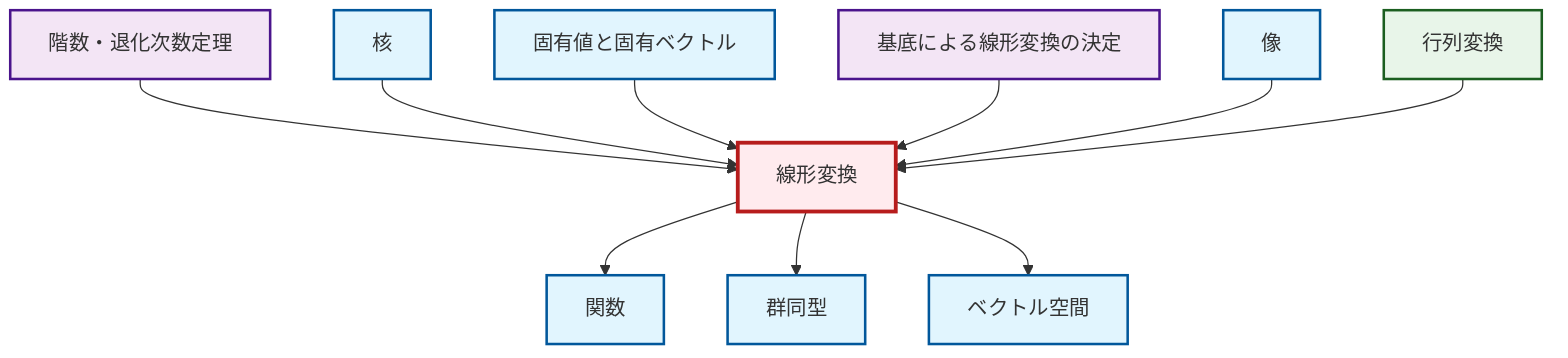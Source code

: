 graph TD
    classDef definition fill:#e1f5fe,stroke:#01579b,stroke-width:2px
    classDef theorem fill:#f3e5f5,stroke:#4a148c,stroke-width:2px
    classDef axiom fill:#fff3e0,stroke:#e65100,stroke-width:2px
    classDef example fill:#e8f5e9,stroke:#1b5e20,stroke-width:2px
    classDef current fill:#ffebee,stroke:#b71c1c,stroke-width:3px
    def-isomorphism["群同型"]:::definition
    thm-rank-nullity["階数・退化次数定理"]:::theorem
    def-eigenvalue-eigenvector["固有値と固有ベクトル"]:::definition
    def-linear-transformation["線形変換"]:::definition
    def-image["像"]:::definition
    thm-linear-transformation-basis["基底による線形変換の決定"]:::theorem
    def-function["関数"]:::definition
    ex-matrix-transformation["行列変換"]:::example
    def-vector-space["ベクトル空間"]:::definition
    def-kernel["核"]:::definition
    thm-rank-nullity --> def-linear-transformation
    def-kernel --> def-linear-transformation
    def-linear-transformation --> def-function
    def-linear-transformation --> def-isomorphism
    def-eigenvalue-eigenvector --> def-linear-transformation
    thm-linear-transformation-basis --> def-linear-transformation
    def-linear-transformation --> def-vector-space
    def-image --> def-linear-transformation
    ex-matrix-transformation --> def-linear-transformation
    class def-linear-transformation current